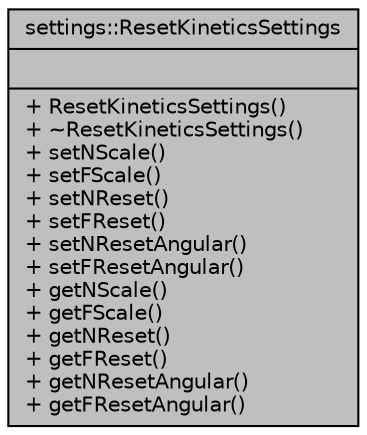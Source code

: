 digraph "settings::ResetKineticsSettings"
{
 // LATEX_PDF_SIZE
  edge [fontname="Helvetica",fontsize="10",labelfontname="Helvetica",labelfontsize="10"];
  node [fontname="Helvetica",fontsize="10",shape=record];
  Node1 [label="{settings::ResetKineticsSettings\n||+ ResetKineticsSettings()\l+ ~ResetKineticsSettings()\l+ setNScale()\l+ setFScale()\l+ setNReset()\l+ setFReset()\l+ setNResetAngular()\l+ setFResetAngular()\l+ getNScale()\l+ getFScale()\l+ getNReset()\l+ getFReset()\l+ getNResetAngular()\l+ getFResetAngular()\l}",height=0.2,width=0.4,color="black", fillcolor="grey75", style="filled", fontcolor="black",tooltip="static class to store settings of reset kinetics"];
}
